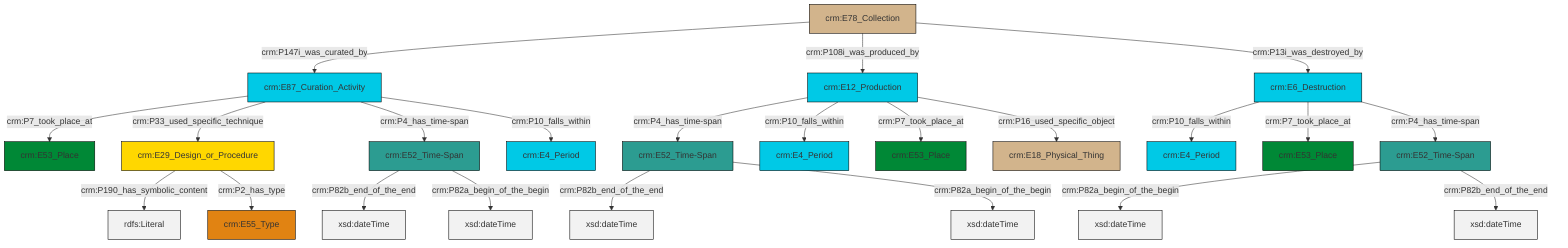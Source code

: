 graph TD
classDef Literal fill:#f2f2f2,stroke:#000000;
classDef CRM_Entity fill:#FFFFFF,stroke:#000000;
classDef Temporal_Entity fill:#00C9E6, stroke:#000000;
classDef Type fill:#E18312, stroke:#000000;
classDef Time-Span fill:#2C9C91, stroke:#000000;
classDef Appellation fill:#FFEB7F, stroke:#000000;
classDef Place fill:#008836, stroke:#000000;
classDef Persistent_Item fill:#B266B2, stroke:#000000;
classDef Conceptual_Object fill:#FFD700, stroke:#000000;
classDef Physical_Thing fill:#D2B48C, stroke:#000000;
classDef Actor fill:#f58aad, stroke:#000000;
classDef PC_Classes fill:#4ce600, stroke:#000000;
classDef Multi fill:#cccccc,stroke:#000000;

0["crm:E52_Time-Span"]:::Time-Span -->|crm:P82a_begin_of_the_begin| 1[xsd:dateTime]:::Literal
2["crm:E29_Design_or_Procedure"]:::Conceptual_Object -->|crm:P190_has_symbolic_content| 3[rdfs:Literal]:::Literal
8["crm:E78_Collection"]:::Physical_Thing -->|crm:P147i_was_curated_by| 9["crm:E87_Curation_Activity"]:::Temporal_Entity
10["crm:E12_Production"]:::Temporal_Entity -->|crm:P4_has_time-span| 4["crm:E52_Time-Span"]:::Time-Span
10["crm:E12_Production"]:::Temporal_Entity -->|crm:P10_falls_within| 11["crm:E4_Period"]:::Temporal_Entity
9["crm:E87_Curation_Activity"]:::Temporal_Entity -->|crm:P7_took_place_at| 12["crm:E53_Place"]:::Place
4["crm:E52_Time-Span"]:::Time-Span -->|crm:P82b_end_of_the_end| 13[xsd:dateTime]:::Literal
9["crm:E87_Curation_Activity"]:::Temporal_Entity -->|crm:P33_used_specific_technique| 2["crm:E29_Design_or_Procedure"]:::Conceptual_Object
0["crm:E52_Time-Span"]:::Time-Span -->|crm:P82b_end_of_the_end| 14[xsd:dateTime]:::Literal
15["crm:E6_Destruction"]:::Temporal_Entity -->|crm:P10_falls_within| 16["crm:E4_Period"]:::Temporal_Entity
9["crm:E87_Curation_Activity"]:::Temporal_Entity -->|crm:P4_has_time-span| 18["crm:E52_Time-Span"]:::Time-Span
15["crm:E6_Destruction"]:::Temporal_Entity -->|crm:P7_took_place_at| 20["crm:E53_Place"]:::Place
18["crm:E52_Time-Span"]:::Time-Span -->|crm:P82b_end_of_the_end| 22[xsd:dateTime]:::Literal
8["crm:E78_Collection"]:::Physical_Thing -->|crm:P108i_was_produced_by| 10["crm:E12_Production"]:::Temporal_Entity
2["crm:E29_Design_or_Procedure"]:::Conceptual_Object -->|crm:P2_has_type| 6["crm:E55_Type"]:::Type
15["crm:E6_Destruction"]:::Temporal_Entity -->|crm:P4_has_time-span| 0["crm:E52_Time-Span"]:::Time-Span
8["crm:E78_Collection"]:::Physical_Thing -->|crm:P13i_was_destroyed_by| 15["crm:E6_Destruction"]:::Temporal_Entity
18["crm:E52_Time-Span"]:::Time-Span -->|crm:P82a_begin_of_the_begin| 31[xsd:dateTime]:::Literal
4["crm:E52_Time-Span"]:::Time-Span -->|crm:P82a_begin_of_the_begin| 32[xsd:dateTime]:::Literal
10["crm:E12_Production"]:::Temporal_Entity -->|crm:P7_took_place_at| 36["crm:E53_Place"]:::Place
10["crm:E12_Production"]:::Temporal_Entity -->|crm:P16_used_specific_object| 33["crm:E18_Physical_Thing"]:::Physical_Thing
9["crm:E87_Curation_Activity"]:::Temporal_Entity -->|crm:P10_falls_within| 26["crm:E4_Period"]:::Temporal_Entity